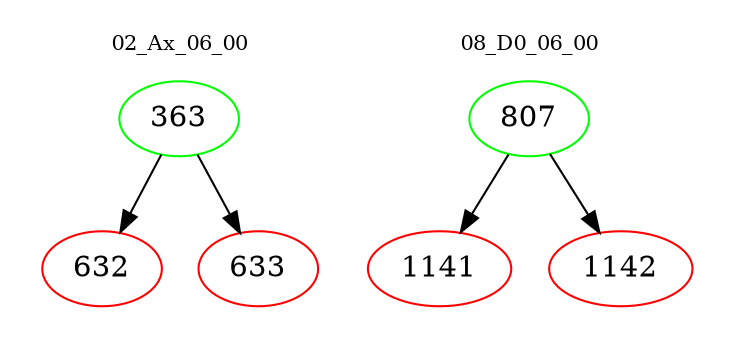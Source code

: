 digraph{
subgraph cluster_0 {
color = white
label = "02_Ax_06_00";
fontsize=10;
T0_363 [label="363", color="green"]
T0_363 -> T0_632 [color="black"]
T0_632 [label="632", color="red"]
T0_363 -> T0_633 [color="black"]
T0_633 [label="633", color="red"]
}
subgraph cluster_1 {
color = white
label = "08_D0_06_00";
fontsize=10;
T1_807 [label="807", color="green"]
T1_807 -> T1_1141 [color="black"]
T1_1141 [label="1141", color="red"]
T1_807 -> T1_1142 [color="black"]
T1_1142 [label="1142", color="red"]
}
}
